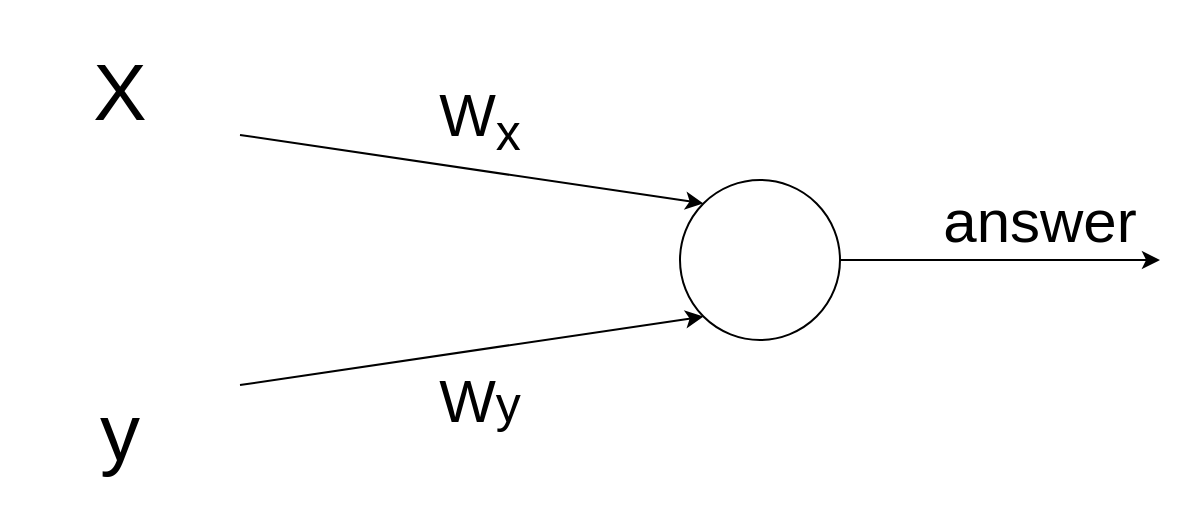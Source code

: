 <mxfile version="21.3.2" type="device">
  <diagram name="Страница 1" id="9I6kRG4TjakVYFT1bQP0">
    <mxGraphModel dx="1096" dy="677" grid="1" gridSize="10" guides="1" tooltips="1" connect="1" arrows="1" fold="1" page="1" pageScale="1" pageWidth="827" pageHeight="1169" math="0" shadow="0">
      <root>
        <mxCell id="0" />
        <mxCell id="1" parent="0" />
        <mxCell id="72D0a2mJFSV67DrGo5TP-1" value="" style="ellipse;whiteSpace=wrap;html=1;aspect=fixed;" vertex="1" parent="1">
          <mxGeometry x="380" y="215" width="80" height="80" as="geometry" />
        </mxCell>
        <mxCell id="72D0a2mJFSV67DrGo5TP-3" value="&lt;font style=&quot;font-size: 40px;&quot;&gt;X&lt;/font&gt;" style="text;html=1;strokeColor=none;fillColor=none;align=center;verticalAlign=middle;whiteSpace=wrap;rounded=0;" vertex="1" parent="1">
          <mxGeometry x="40" y="125" width="120" height="90" as="geometry" />
        </mxCell>
        <mxCell id="72D0a2mJFSV67DrGo5TP-4" value="&lt;font style=&quot;font-size: 40px;&quot;&gt;y&lt;/font&gt;" style="text;html=1;strokeColor=none;fillColor=none;align=center;verticalAlign=middle;whiteSpace=wrap;rounded=0;" vertex="1" parent="1">
          <mxGeometry x="40" y="295" width="120" height="90" as="geometry" />
        </mxCell>
        <mxCell id="72D0a2mJFSV67DrGo5TP-5" value="" style="endArrow=classic;html=1;rounded=0;exitX=1;exitY=0.25;exitDx=0;exitDy=0;entryX=0;entryY=1;entryDx=0;entryDy=0;" edge="1" parent="1" source="72D0a2mJFSV67DrGo5TP-4" target="72D0a2mJFSV67DrGo5TP-1">
          <mxGeometry width="50" height="50" relative="1" as="geometry">
            <mxPoint x="360" y="280" as="sourcePoint" />
            <mxPoint x="410" y="230" as="targetPoint" />
          </mxGeometry>
        </mxCell>
        <mxCell id="72D0a2mJFSV67DrGo5TP-6" value="" style="endArrow=classic;html=1;rounded=0;exitX=1;exitY=0.75;exitDx=0;exitDy=0;entryX=0;entryY=0;entryDx=0;entryDy=0;" edge="1" parent="1" source="72D0a2mJFSV67DrGo5TP-3" target="72D0a2mJFSV67DrGo5TP-1">
          <mxGeometry width="50" height="50" relative="1" as="geometry">
            <mxPoint x="360" y="280" as="sourcePoint" />
            <mxPoint x="410" y="230" as="targetPoint" />
          </mxGeometry>
        </mxCell>
        <mxCell id="72D0a2mJFSV67DrGo5TP-7" value="" style="endArrow=classic;html=1;rounded=0;exitX=1;exitY=0.5;exitDx=0;exitDy=0;" edge="1" parent="1" source="72D0a2mJFSV67DrGo5TP-1">
          <mxGeometry width="50" height="50" relative="1" as="geometry">
            <mxPoint x="360" y="280" as="sourcePoint" />
            <mxPoint x="620" y="255" as="targetPoint" />
          </mxGeometry>
        </mxCell>
        <mxCell id="72D0a2mJFSV67DrGo5TP-8" value="&lt;span style=&quot;font-size: 30px;&quot;&gt;W&lt;sub&gt;x&lt;/sub&gt;&lt;/span&gt;" style="text;html=1;strokeColor=none;fillColor=none;align=center;verticalAlign=middle;whiteSpace=wrap;rounded=0;strokeWidth=1;" vertex="1" parent="1">
          <mxGeometry x="250" y="170" width="60" height="30" as="geometry" />
        </mxCell>
        <mxCell id="72D0a2mJFSV67DrGo5TP-9" value="&lt;span style=&quot;font-size: 30px;&quot;&gt;W&lt;/span&gt;&lt;span style=&quot;font-size: 25px;&quot;&gt;y&lt;br&gt;&lt;/span&gt;" style="text;html=1;strokeColor=none;fillColor=none;align=center;verticalAlign=middle;whiteSpace=wrap;rounded=0;strokeWidth=1;" vertex="1" parent="1">
          <mxGeometry x="250" y="310" width="60" height="30" as="geometry" />
        </mxCell>
        <mxCell id="72D0a2mJFSV67DrGo5TP-10" value="&lt;span style=&quot;font-size: 30px;&quot;&gt;answer&lt;/span&gt;" style="text;html=1;strokeColor=none;fillColor=none;align=center;verticalAlign=middle;whiteSpace=wrap;rounded=0;strokeWidth=1;" vertex="1" parent="1">
          <mxGeometry x="530" y="220" width="60" height="30" as="geometry" />
        </mxCell>
      </root>
    </mxGraphModel>
  </diagram>
</mxfile>
